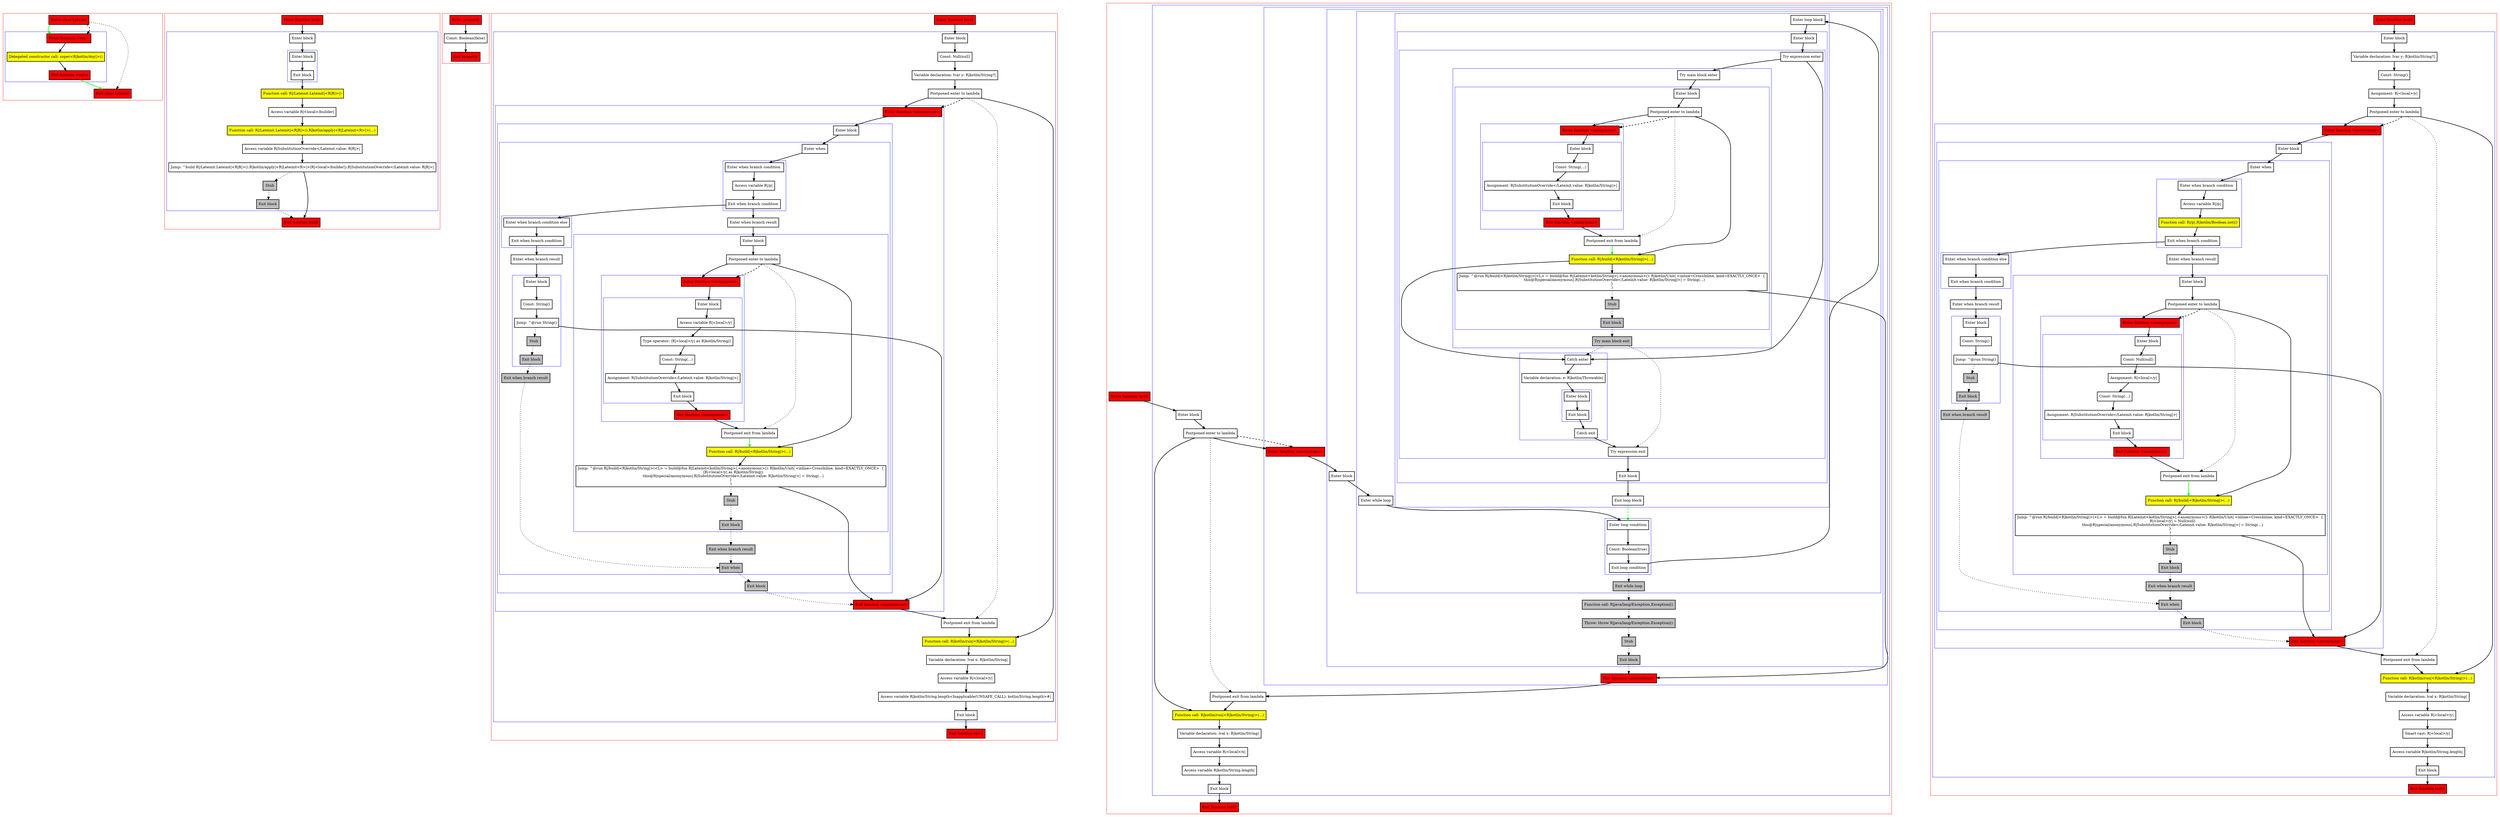 digraph postponedLambdaInReturn_kt {
    graph [nodesep=3]
    node [shape=box penwidth=2]
    edge [penwidth=2]

    subgraph cluster_0 {
        color=red
        0 [label="Enter class Lateinit" style="filled" fillcolor=red];
        subgraph cluster_1 {
            color=blue
            1 [label="Enter function <init>" style="filled" fillcolor=red];
            2 [label="Delegated constructor call: super<R|kotlin/Any|>()" style="filled" fillcolor=yellow];
            3 [label="Exit function <init>" style="filled" fillcolor=red];
        }
        4 [label="Exit class Lateinit" style="filled" fillcolor=red];
    }
    0 -> {1} [color=green];
    0 -> {4} [style=dotted];
    0 -> {1} [style=dashed];
    1 -> {2};
    2 -> {3};
    3 -> {4} [color=green];

    subgraph cluster_2 {
        color=red
        5 [label="Enter function build" style="filled" fillcolor=red];
        subgraph cluster_3 {
            color=blue
            6 [label="Enter block"];
            subgraph cluster_4 {
                color=blue
                7 [label="Enter block"];
                8 [label="Exit block"];
            }
            9 [label="Function call: R|/Lateinit.Lateinit|<R|R|>()" style="filled" fillcolor=yellow];
            10 [label="Access variable R|<local>/builder|"];
            11 [label="Function call: R|/Lateinit.Lateinit|<R|R|>().R|kotlin/apply|<R|Lateinit<R>|>(...)" style="filled" fillcolor=yellow];
            12 [label="Access variable R|SubstitutionOverride</Lateinit.value: R|R|>|"];
            13 [label="Jump: ^build R|/Lateinit.Lateinit|<R|R|>().R|kotlin/apply|<R|Lateinit<R>|>(R|<local>/builder|).R|SubstitutionOverride</Lateinit.value: R|R|>|"];
            14 [label="Stub" style="filled" fillcolor=gray];
            15 [label="Exit block" style="filled" fillcolor=gray];
        }
        16 [label="Exit function build" style="filled" fillcolor=red];
    }
    5 -> {6};
    6 -> {7};
    7 -> {8};
    8 -> {9};
    9 -> {10};
    10 -> {11};
    11 -> {12};
    12 -> {13};
    13 -> {16};
    13 -> {14} [style=dotted];
    14 -> {15} [style=dotted];
    15 -> {16} [style=dotted];

    subgraph cluster_5 {
        color=red
        17 [label="Enter property" style="filled" fillcolor=red];
        18 [label="Const: Boolean(false)"];
        19 [label="Exit property" style="filled" fillcolor=red];
    }
    17 -> {18};
    18 -> {19};

    subgraph cluster_6 {
        color=red
        20 [label="Enter function test1" style="filled" fillcolor=red];
        subgraph cluster_7 {
            color=blue
            21 [label="Enter block"];
            22 [label="Const: Null(null)"];
            23 [label="Variable declaration: lvar y: R|kotlin/String?|"];
            24 [label="Postponed enter to lambda"];
            subgraph cluster_8 {
                color=blue
                25 [label="Enter function <anonymous>" style="filled" fillcolor=red];
                subgraph cluster_9 {
                    color=blue
                    26 [label="Enter block"];
                    subgraph cluster_10 {
                        color=blue
                        27 [label="Enter when"];
                        subgraph cluster_11 {
                            color=blue
                            28 [label="Enter when branch condition "];
                            29 [label="Access variable R|/p|"];
                            30 [label="Exit when branch condition"];
                        }
                        subgraph cluster_12 {
                            color=blue
                            31 [label="Enter when branch condition else"];
                            32 [label="Exit when branch condition"];
                        }
                        33 [label="Enter when branch result"];
                        subgraph cluster_13 {
                            color=blue
                            34 [label="Enter block"];
                            35 [label="Const: String()"];
                            36 [label="Jump: ^@run String()"];
                            37 [label="Stub" style="filled" fillcolor=gray];
                            38 [label="Exit block" style="filled" fillcolor=gray];
                        }
                        39 [label="Exit when branch result" style="filled" fillcolor=gray];
                        40 [label="Enter when branch result"];
                        subgraph cluster_14 {
                            color=blue
                            41 [label="Enter block"];
                            42 [label="Postponed enter to lambda"];
                            subgraph cluster_15 {
                                color=blue
                                43 [label="Enter function <anonymous>" style="filled" fillcolor=red];
                                subgraph cluster_16 {
                                    color=blue
                                    44 [label="Enter block"];
                                    45 [label="Access variable R|<local>/y|"];
                                    46 [label="Type operator: (R|<local>/y| as R|kotlin/String|)"];
                                    47 [label="Const: String(...)"];
                                    48 [label="Assignment: R|SubstitutionOverride</Lateinit.value: R|kotlin/String|>|"];
                                    49 [label="Exit block"];
                                }
                                50 [label="Exit function <anonymous>" style="filled" fillcolor=red];
                            }
                            51 [label="Postponed exit from lambda"];
                            52 [label="Function call: R|/build|<R|kotlin/String|>(...)" style="filled" fillcolor=yellow];
                            53 [label="Jump: ^@run R|/build|<R|kotlin/String|>(<L> = build@fun R|Lateinit<kotlin/String>|.<anonymous>(): R|kotlin/Unit| <inline=CrossInline, kind=EXACTLY_ONCE>  {
    (R|<local>/y| as R|kotlin/String|)
    this@R|special/anonymous|.R|SubstitutionOverride</Lateinit.value: R|kotlin/String|>| = String(...)
}
)"];
                            54 [label="Stub" style="filled" fillcolor=gray];
                            55 [label="Exit block" style="filled" fillcolor=gray];
                        }
                        56 [label="Exit when branch result" style="filled" fillcolor=gray];
                        57 [label="Exit when" style="filled" fillcolor=gray];
                    }
                    58 [label="Exit block" style="filled" fillcolor=gray];
                }
                59 [label="Exit function <anonymous>" style="filled" fillcolor=red];
            }
            60 [label="Postponed exit from lambda"];
            61 [label="Function call: R|kotlin/run|<R|kotlin/String|>(...)" style="filled" fillcolor=yellow];
            62 [label="Variable declaration: lval x: R|kotlin/String|"];
            63 [label="Access variable R|<local>/y|"];
            64 [label="Access variable R|kotlin/String.length<Inapplicable(UNSAFE_CALL): kotlin/String.length>#|"];
            65 [label="Exit block"];
        }
        66 [label="Exit function test1" style="filled" fillcolor=red];
    }
    20 -> {21};
    21 -> {22};
    22 -> {23};
    23 -> {24};
    24 -> {25 61};
    24 -> {60} [style=dotted];
    24 -> {25} [style=dashed];
    25 -> {26};
    26 -> {27};
    27 -> {28};
    28 -> {29};
    29 -> {30};
    30 -> {31 40};
    31 -> {32};
    32 -> {33};
    33 -> {34};
    34 -> {35};
    35 -> {36};
    36 -> {59};
    36 -> {37} [style=dotted];
    37 -> {38} [style=dotted];
    38 -> {39} [style=dotted];
    39 -> {57} [style=dotted];
    40 -> {41};
    41 -> {42};
    42 -> {43 52};
    42 -> {51} [style=dotted];
    42 -> {43} [style=dashed];
    43 -> {44};
    44 -> {45};
    45 -> {46};
    46 -> {47};
    47 -> {48};
    48 -> {49};
    49 -> {50};
    50 -> {51};
    51 -> {52} [color=green];
    52 -> {53};
    53 -> {59};
    53 -> {54} [style=dotted];
    54 -> {55} [style=dotted];
    55 -> {56} [style=dotted];
    56 -> {57} [style=dotted];
    57 -> {58} [style=dotted];
    58 -> {59} [style=dotted];
    59 -> {60};
    60 -> {61};
    61 -> {62};
    62 -> {63};
    63 -> {64};
    64 -> {65};
    65 -> {66};

    subgraph cluster_17 {
        color=red
        67 [label="Enter function test2" style="filled" fillcolor=red];
        subgraph cluster_18 {
            color=blue
            68 [label="Enter block"];
            69 [label="Postponed enter to lambda"];
            subgraph cluster_19 {
                color=blue
                70 [label="Enter function <anonymous>" style="filled" fillcolor=red];
                subgraph cluster_20 {
                    color=blue
                    71 [label="Enter block"];
                    subgraph cluster_21 {
                        color=blue
                        72 [label="Enter while loop"];
                        subgraph cluster_22 {
                            color=blue
                            73 [label="Enter loop condition"];
                            74 [label="Const: Boolean(true)"];
                            75 [label="Exit loop condition"];
                        }
                        subgraph cluster_23 {
                            color=blue
                            76 [label="Enter loop block"];
                            subgraph cluster_24 {
                                color=blue
                                77 [label="Enter block"];
                                subgraph cluster_25 {
                                    color=blue
                                    78 [label="Try expression enter"];
                                    subgraph cluster_26 {
                                        color=blue
                                        79 [label="Try main block enter"];
                                        subgraph cluster_27 {
                                            color=blue
                                            80 [label="Enter block"];
                                            81 [label="Postponed enter to lambda"];
                                            subgraph cluster_28 {
                                                color=blue
                                                82 [label="Enter function <anonymous>" style="filled" fillcolor=red];
                                                subgraph cluster_29 {
                                                    color=blue
                                                    83 [label="Enter block"];
                                                    84 [label="Const: String(...)"];
                                                    85 [label="Assignment: R|SubstitutionOverride</Lateinit.value: R|kotlin/String|>|"];
                                                    86 [label="Exit block"];
                                                }
                                                87 [label="Exit function <anonymous>" style="filled" fillcolor=red];
                                            }
                                            88 [label="Postponed exit from lambda"];
                                            89 [label="Function call: R|/build|<R|kotlin/String|>(...)" style="filled" fillcolor=yellow];
                                            90 [label="Jump: ^@run R|/build|<R|kotlin/String|>(<L> = build@fun R|Lateinit<kotlin/String>|.<anonymous>(): R|kotlin/Unit| <inline=CrossInline, kind=EXACTLY_ONCE>  {
    this@R|special/anonymous|.R|SubstitutionOverride</Lateinit.value: R|kotlin/String|>| = String(...)
}
)"];
                                            91 [label="Stub" style="filled" fillcolor=gray];
                                            92 [label="Exit block" style="filled" fillcolor=gray];
                                        }
                                        93 [label="Try main block exit" style="filled" fillcolor=gray];
                                    }
                                    subgraph cluster_30 {
                                        color=blue
                                        94 [label="Catch enter"];
                                        95 [label="Variable declaration: e: R|kotlin/Throwable|"];
                                        subgraph cluster_31 {
                                            color=blue
                                            96 [label="Enter block"];
                                            97 [label="Exit block"];
                                        }
                                        98 [label="Catch exit"];
                                    }
                                    99 [label="Try expression exit"];
                                }
                                100 [label="Exit block"];
                            }
                            101 [label="Exit loop block"];
                        }
                        102 [label="Exit while loop" style="filled" fillcolor=gray];
                    }
                    103 [label="Function call: R|java/lang/Exception.Exception|()" style="filled" fillcolor=gray];
                    104 [label="Throw: throw R|java/lang/Exception.Exception|()" style="filled" fillcolor=gray];
                    105 [label="Stub" style="filled" fillcolor=gray];
                    106 [label="Exit block" style="filled" fillcolor=gray];
                }
                107 [label="Exit function <anonymous>" style="filled" fillcolor=red];
            }
            108 [label="Postponed exit from lambda"];
            109 [label="Function call: R|kotlin/run|<R|kotlin/String|>(...)" style="filled" fillcolor=yellow];
            110 [label="Variable declaration: lval x: R|kotlin/String|"];
            111 [label="Access variable R|<local>/x|"];
            112 [label="Access variable R|kotlin/String.length|"];
            113 [label="Exit block"];
        }
        114 [label="Exit function test2" style="filled" fillcolor=red];
    }
    67 -> {68};
    68 -> {69};
    69 -> {70 109};
    69 -> {108} [style=dotted];
    69 -> {70} [style=dashed];
    70 -> {71};
    71 -> {72};
    72 -> {73};
    73 -> {74};
    74 -> {75};
    75 -> {76};
    75 -> {102} [style=dotted];
    76 -> {77};
    77 -> {78};
    78 -> {79 94};
    79 -> {80};
    80 -> {81};
    81 -> {82 89};
    81 -> {88} [style=dotted];
    81 -> {82} [style=dashed];
    82 -> {83};
    83 -> {84};
    84 -> {85};
    85 -> {86};
    86 -> {87};
    87 -> {88};
    88 -> {89} [color=green];
    89 -> {90 94};
    90 -> {107};
    90 -> {91} [style=dotted];
    91 -> {92} [style=dotted];
    92 -> {93} [style=dotted];
    93 -> {94 99} [style=dotted];
    94 -> {95};
    95 -> {96};
    96 -> {97};
    97 -> {98};
    98 -> {99};
    99 -> {100};
    100 -> {101};
    101 -> {73} [color=green style=dashed];
    102 -> {103} [style=dotted];
    103 -> {104} [style=dotted];
    104 -> {105} [style=dotted];
    105 -> {106} [style=dotted];
    106 -> {107} [style=dotted];
    107 -> {108};
    108 -> {109};
    109 -> {110};
    110 -> {111};
    111 -> {112};
    112 -> {113};
    113 -> {114};

    subgraph cluster_32 {
        color=red
        115 [label="Enter function test3" style="filled" fillcolor=red];
        subgraph cluster_33 {
            color=blue
            116 [label="Enter block"];
            117 [label="Variable declaration: lvar y: R|kotlin/String?|"];
            118 [label="Const: String()"];
            119 [label="Assignment: R|<local>/y|"];
            120 [label="Postponed enter to lambda"];
            subgraph cluster_34 {
                color=blue
                121 [label="Enter function <anonymous>" style="filled" fillcolor=red];
                subgraph cluster_35 {
                    color=blue
                    122 [label="Enter block"];
                    subgraph cluster_36 {
                        color=blue
                        123 [label="Enter when"];
                        subgraph cluster_37 {
                            color=blue
                            124 [label="Enter when branch condition "];
                            125 [label="Access variable R|/p|"];
                            126 [label="Function call: R|/p|.R|kotlin/Boolean.not|()" style="filled" fillcolor=yellow];
                            127 [label="Exit when branch condition"];
                        }
                        subgraph cluster_38 {
                            color=blue
                            128 [label="Enter when branch condition else"];
                            129 [label="Exit when branch condition"];
                        }
                        130 [label="Enter when branch result"];
                        subgraph cluster_39 {
                            color=blue
                            131 [label="Enter block"];
                            132 [label="Const: String()"];
                            133 [label="Jump: ^@run String()"];
                            134 [label="Stub" style="filled" fillcolor=gray];
                            135 [label="Exit block" style="filled" fillcolor=gray];
                        }
                        136 [label="Exit when branch result" style="filled" fillcolor=gray];
                        137 [label="Enter when branch result"];
                        subgraph cluster_40 {
                            color=blue
                            138 [label="Enter block"];
                            139 [label="Postponed enter to lambda"];
                            subgraph cluster_41 {
                                color=blue
                                140 [label="Enter function <anonymous>" style="filled" fillcolor=red];
                                subgraph cluster_42 {
                                    color=blue
                                    141 [label="Enter block"];
                                    142 [label="Const: Null(null)"];
                                    143 [label="Assignment: R|<local>/y|"];
                                    144 [label="Const: String(...)"];
                                    145 [label="Assignment: R|SubstitutionOverride</Lateinit.value: R|kotlin/String|>|"];
                                    146 [label="Exit block"];
                                }
                                147 [label="Exit function <anonymous>" style="filled" fillcolor=red];
                            }
                            148 [label="Postponed exit from lambda"];
                            149 [label="Function call: R|/build|<R|kotlin/String|>(...)" style="filled" fillcolor=yellow];
                            150 [label="Jump: ^@run R|/build|<R|kotlin/String|>(<L> = build@fun R|Lateinit<kotlin/String>|.<anonymous>(): R|kotlin/Unit| <inline=CrossInline, kind=EXACTLY_ONCE>  {
    R|<local>/y| = Null(null)
    this@R|special/anonymous|.R|SubstitutionOverride</Lateinit.value: R|kotlin/String|>| = String(...)
}
)"];
                            151 [label="Stub" style="filled" fillcolor=gray];
                            152 [label="Exit block" style="filled" fillcolor=gray];
                        }
                        153 [label="Exit when branch result" style="filled" fillcolor=gray];
                        154 [label="Exit when" style="filled" fillcolor=gray];
                    }
                    155 [label="Exit block" style="filled" fillcolor=gray];
                }
                156 [label="Exit function <anonymous>" style="filled" fillcolor=red];
            }
            157 [label="Postponed exit from lambda"];
            158 [label="Function call: R|kotlin/run|<R|kotlin/String|>(...)" style="filled" fillcolor=yellow];
            159 [label="Variable declaration: lval x: R|kotlin/String|"];
            160 [label="Access variable R|<local>/y|"];
            161 [label="Smart cast: R|<local>/y|"];
            162 [label="Access variable R|kotlin/String.length|"];
            163 [label="Exit block"];
        }
        164 [label="Exit function test3" style="filled" fillcolor=red];
    }
    115 -> {116};
    116 -> {117};
    117 -> {118};
    118 -> {119};
    119 -> {120};
    120 -> {121 158};
    120 -> {157} [style=dotted];
    120 -> {121} [style=dashed];
    121 -> {122};
    122 -> {123};
    123 -> {124};
    124 -> {125};
    125 -> {126};
    126 -> {127};
    127 -> {128 137};
    128 -> {129};
    129 -> {130};
    130 -> {131};
    131 -> {132};
    132 -> {133};
    133 -> {156};
    133 -> {134} [style=dotted];
    134 -> {135} [style=dotted];
    135 -> {136} [style=dotted];
    136 -> {154} [style=dotted];
    137 -> {138};
    138 -> {139};
    139 -> {140 149};
    139 -> {148} [style=dotted];
    139 -> {140} [style=dashed];
    140 -> {141};
    141 -> {142};
    142 -> {143};
    143 -> {144};
    144 -> {145};
    145 -> {146};
    146 -> {147};
    147 -> {148};
    148 -> {149} [color=green];
    149 -> {150};
    150 -> {156};
    150 -> {151} [style=dotted];
    151 -> {152} [style=dotted];
    152 -> {153} [style=dotted];
    153 -> {154} [style=dotted];
    154 -> {155} [style=dotted];
    155 -> {156} [style=dotted];
    156 -> {157};
    157 -> {158};
    158 -> {159};
    159 -> {160};
    160 -> {161};
    161 -> {162};
    162 -> {163};
    163 -> {164};

}
